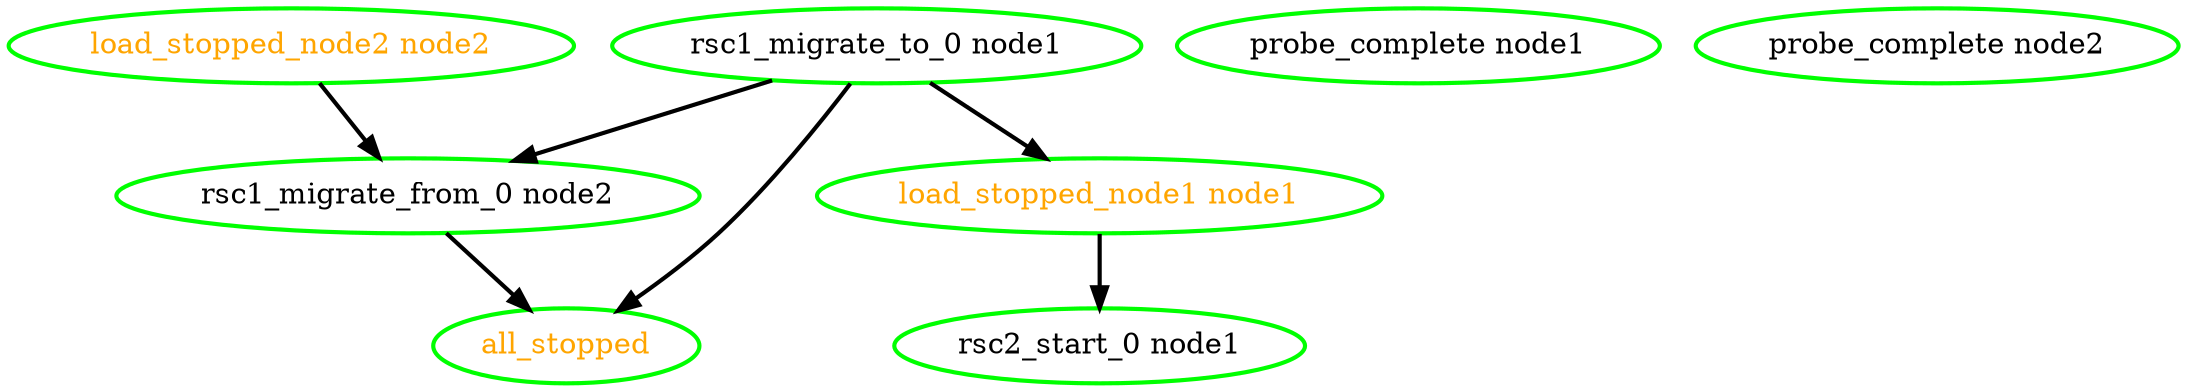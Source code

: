 digraph "g" {
"all_stopped" [ style=bold color="green" fontcolor="orange"  ]
"load_stopped_node1 node1" -> "rsc2_start_0 node1" [ style = bold]
"load_stopped_node1 node1" [ style=bold color="green" fontcolor="orange"  ]
"load_stopped_node2 node2" -> "rsc1_migrate_from_0 node2" [ style = bold]
"load_stopped_node2 node2" [ style=bold color="green" fontcolor="orange"  ]
"probe_complete node1" [ style=bold color="green" fontcolor="black"  ]
"probe_complete node2" [ style=bold color="green" fontcolor="black"  ]
"rsc1_migrate_from_0 node2" -> "all_stopped" [ style = bold]
"rsc1_migrate_from_0 node2" [ style=bold color="green" fontcolor="black"  ]
"rsc1_migrate_to_0 node1" -> "all_stopped" [ style = bold]
"rsc1_migrate_to_0 node1" -> "load_stopped_node1 node1" [ style = bold]
"rsc1_migrate_to_0 node1" -> "rsc1_migrate_from_0 node2" [ style = bold]
"rsc1_migrate_to_0 node1" [ style=bold color="green" fontcolor="black"  ]
"rsc2_start_0 node1" [ style=bold color="green" fontcolor="black"  ]
}
